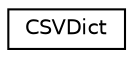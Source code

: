 digraph "Graphical Class Hierarchy"
{
 // LATEX_PDF_SIZE
  edge [fontname="Helvetica",fontsize="10",labelfontname="Helvetica",labelfontsize="10"];
  node [fontname="Helvetica",fontsize="10",shape=record];
  rankdir="LR";
  Node0 [label="CSVDict",height=0.2,width=0.4,color="black", fillcolor="white", style="filled",URL="$structCSVDict.html",tooltip="A Dictionary structure to for CSV parsing."];
}
